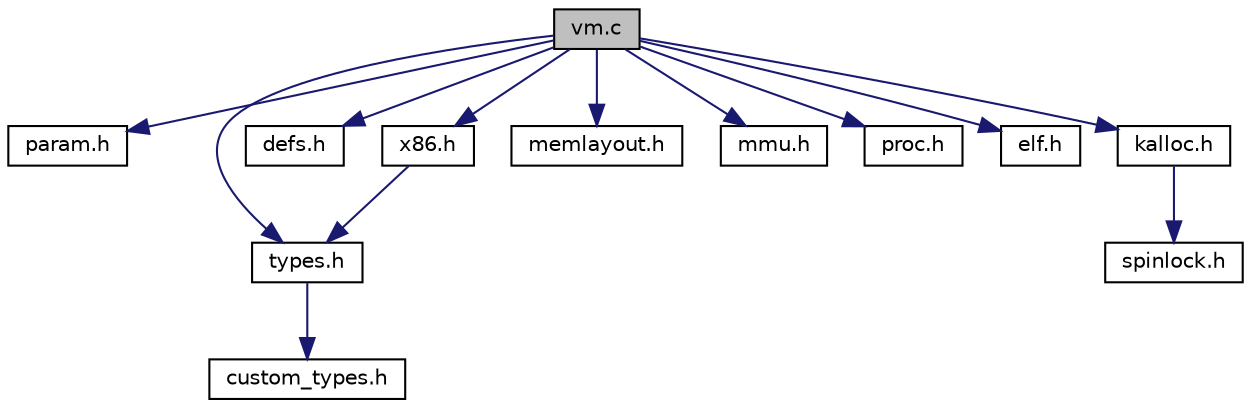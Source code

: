 digraph "vm.c"
{
  edge [fontname="Helvetica",fontsize="10",labelfontname="Helvetica",labelfontsize="10"];
  node [fontname="Helvetica",fontsize="10",shape=record];
  Node1 [label="vm.c",height=0.2,width=0.4,color="black", fillcolor="grey75", style="filled", fontcolor="black"];
  Node1 -> Node2 [color="midnightblue",fontsize="10",style="solid",fontname="Helvetica"];
  Node2 [label="param.h",height=0.2,width=0.4,color="black", fillcolor="white", style="filled",URL="$param_8h.html"];
  Node1 -> Node3 [color="midnightblue",fontsize="10",style="solid",fontname="Helvetica"];
  Node3 [label="types.h",height=0.2,width=0.4,color="black", fillcolor="white", style="filled",URL="$types_8h.html"];
  Node3 -> Node4 [color="midnightblue",fontsize="10",style="solid",fontname="Helvetica"];
  Node4 [label="custom_types.h",height=0.2,width=0.4,color="black", fillcolor="white", style="filled",URL="$custom__types_8h.html"];
  Node1 -> Node5 [color="midnightblue",fontsize="10",style="solid",fontname="Helvetica"];
  Node5 [label="defs.h",height=0.2,width=0.4,color="black", fillcolor="white", style="filled",URL="$defs_8h.html"];
  Node1 -> Node6 [color="midnightblue",fontsize="10",style="solid",fontname="Helvetica"];
  Node6 [label="x86.h",height=0.2,width=0.4,color="black", fillcolor="white", style="filled",URL="$x86_8h.html"];
  Node6 -> Node3 [color="midnightblue",fontsize="10",style="solid",fontname="Helvetica"];
  Node1 -> Node7 [color="midnightblue",fontsize="10",style="solid",fontname="Helvetica"];
  Node7 [label="memlayout.h",height=0.2,width=0.4,color="black", fillcolor="white", style="filled",URL="$memlayout_8h.html"];
  Node1 -> Node8 [color="midnightblue",fontsize="10",style="solid",fontname="Helvetica"];
  Node8 [label="mmu.h",height=0.2,width=0.4,color="black", fillcolor="white", style="filled",URL="$mmu_8h.html"];
  Node1 -> Node9 [color="midnightblue",fontsize="10",style="solid",fontname="Helvetica"];
  Node9 [label="proc.h",height=0.2,width=0.4,color="black", fillcolor="white", style="filled",URL="$proc_8h.html"];
  Node1 -> Node10 [color="midnightblue",fontsize="10",style="solid",fontname="Helvetica"];
  Node10 [label="elf.h",height=0.2,width=0.4,color="black", fillcolor="white", style="filled",URL="$elf_8h.html"];
  Node1 -> Node11 [color="midnightblue",fontsize="10",style="solid",fontname="Helvetica"];
  Node11 [label="kalloc.h",height=0.2,width=0.4,color="black", fillcolor="white", style="filled",URL="$kalloc_8h.html"];
  Node11 -> Node12 [color="midnightblue",fontsize="10",style="solid",fontname="Helvetica"];
  Node12 [label="spinlock.h",height=0.2,width=0.4,color="black", fillcolor="white", style="filled",URL="$spinlock_8h.html"];
}
